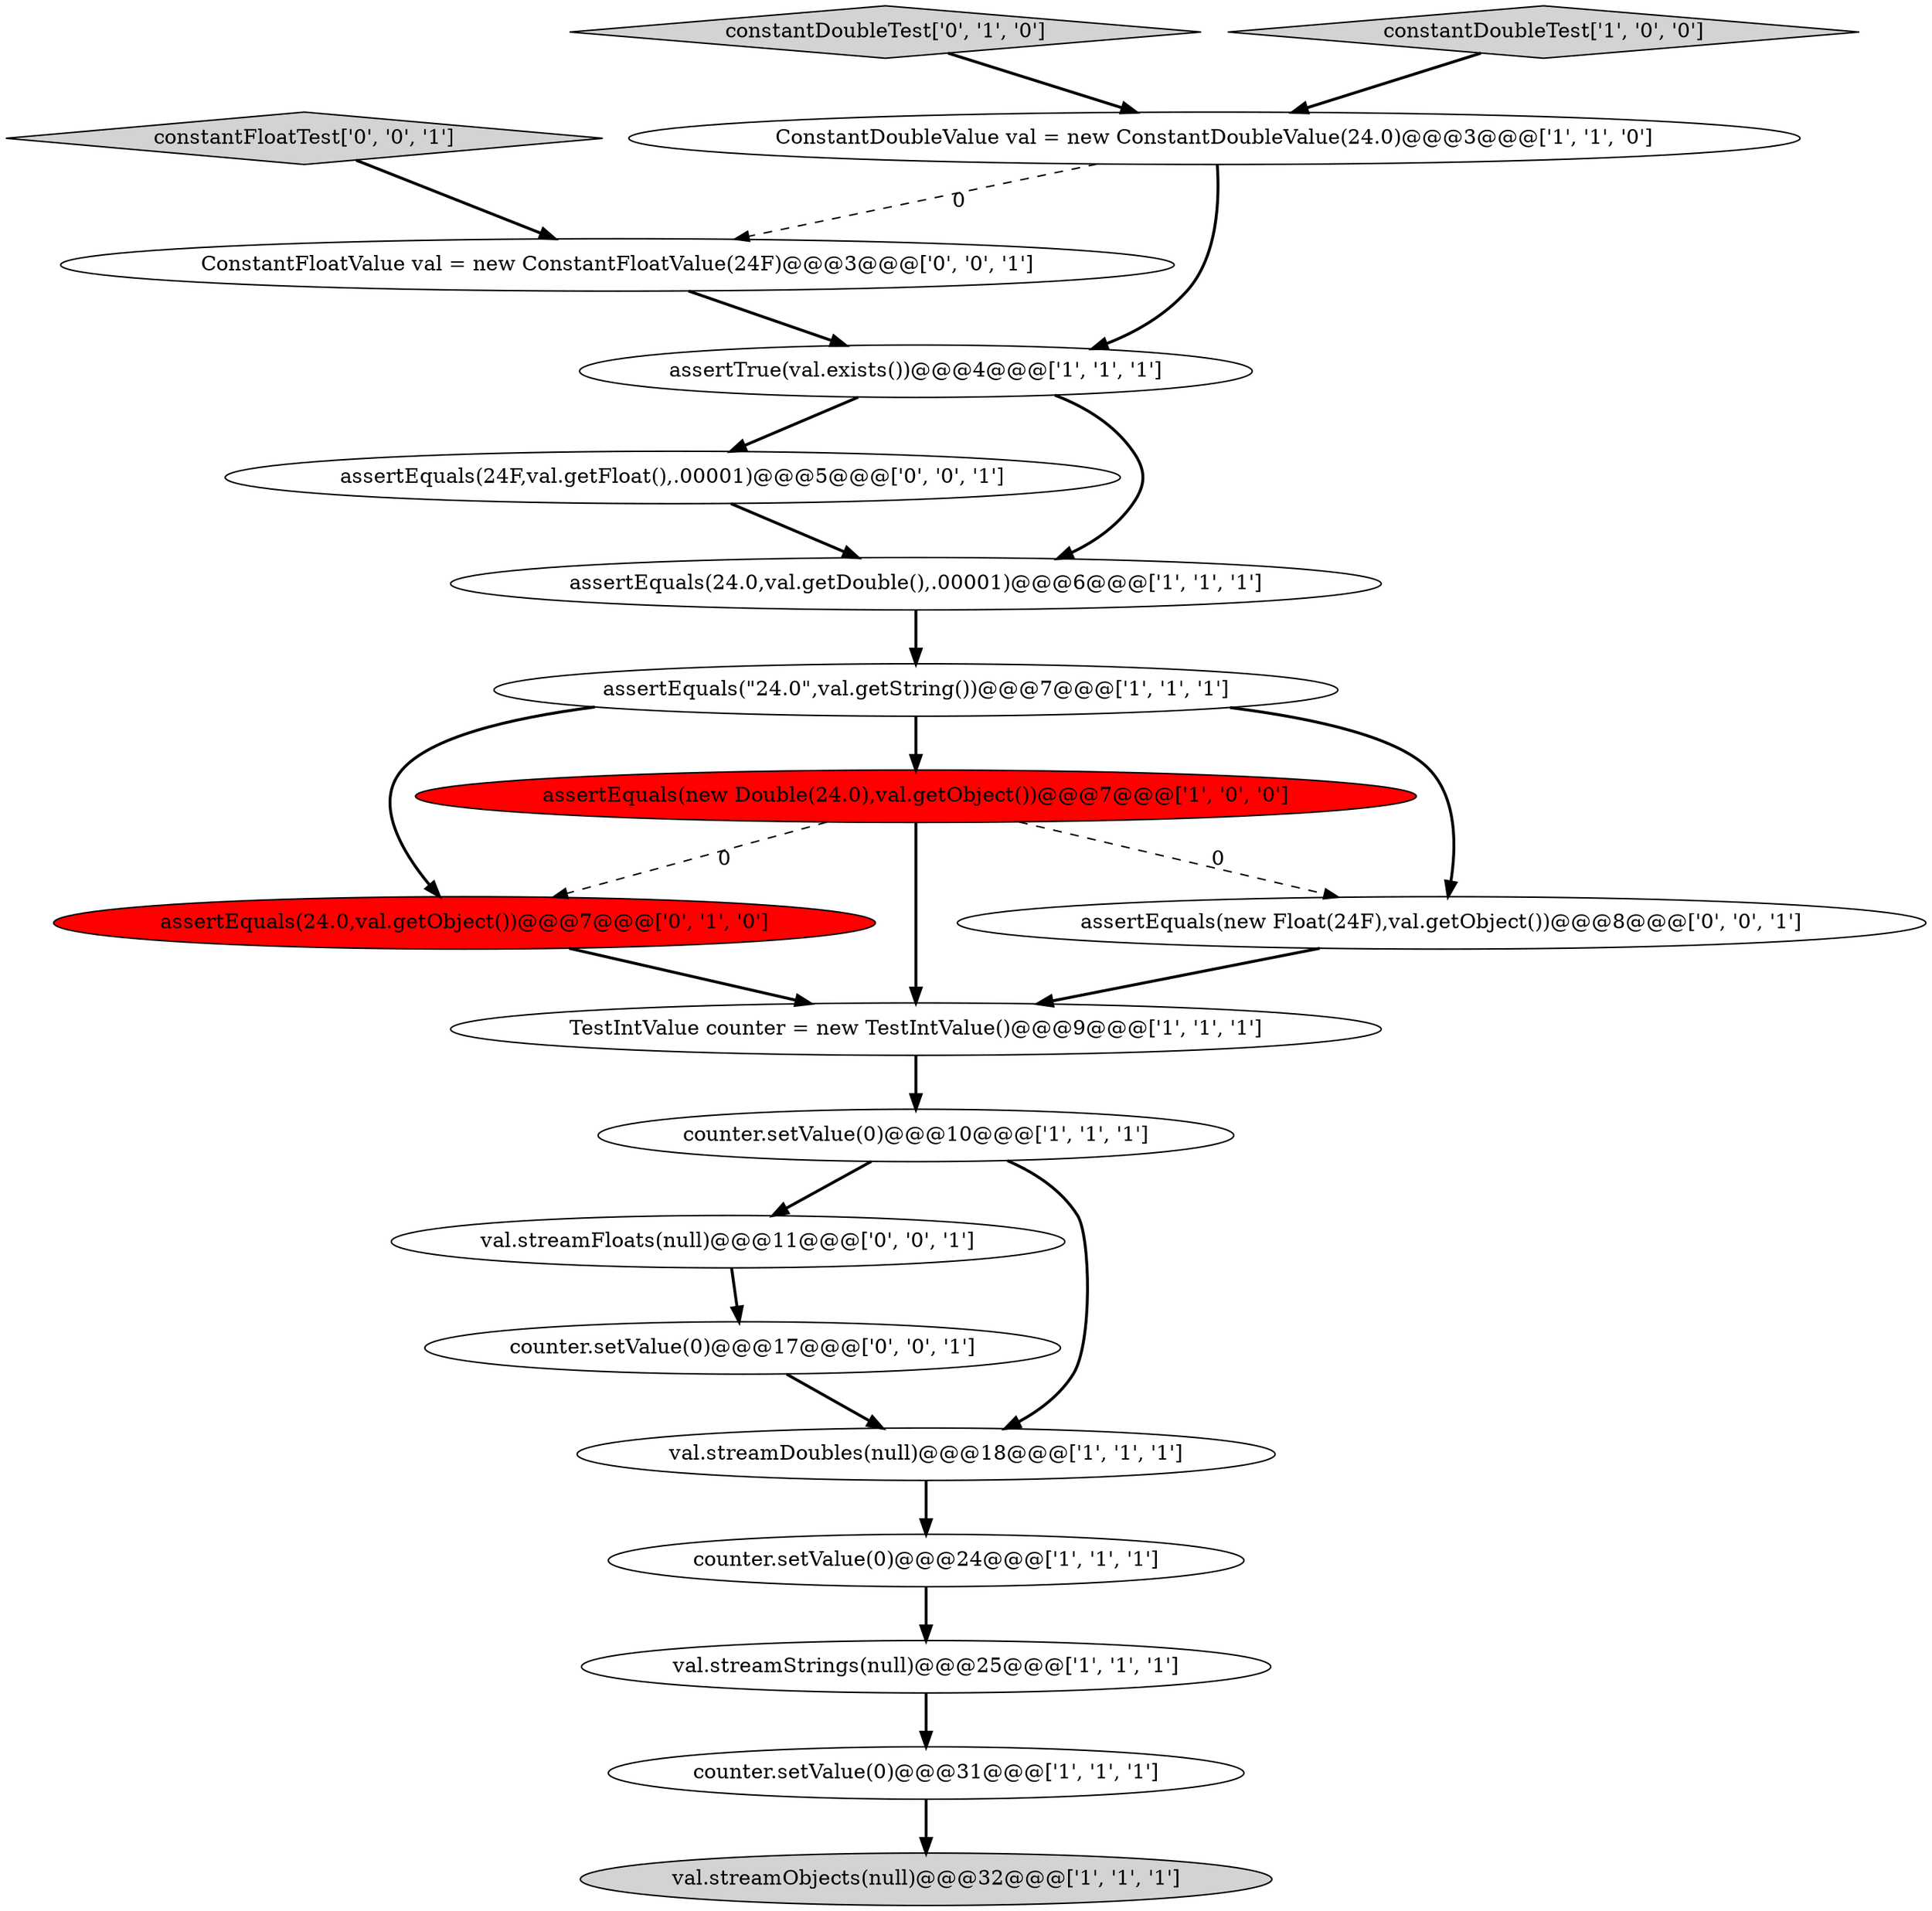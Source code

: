 digraph {
17 [style = filled, label = "assertEquals(24F,val.getFloat(),.00001)@@@5@@@['0', '0', '1']", fillcolor = white, shape = ellipse image = "AAA0AAABBB3BBB"];
16 [style = filled, label = "constantFloatTest['0', '0', '1']", fillcolor = lightgray, shape = diamond image = "AAA0AAABBB3BBB"];
3 [style = filled, label = "val.streamObjects(null)@@@32@@@['1', '1', '1']", fillcolor = lightgray, shape = ellipse image = "AAA0AAABBB1BBB"];
11 [style = filled, label = "counter.setValue(0)@@@31@@@['1', '1', '1']", fillcolor = white, shape = ellipse image = "AAA0AAABBB1BBB"];
9 [style = filled, label = "counter.setValue(0)@@@10@@@['1', '1', '1']", fillcolor = white, shape = ellipse image = "AAA0AAABBB1BBB"];
0 [style = filled, label = "val.streamStrings(null)@@@25@@@['1', '1', '1']", fillcolor = white, shape = ellipse image = "AAA0AAABBB1BBB"];
2 [style = filled, label = "ConstantDoubleValue val = new ConstantDoubleValue(24.0)@@@3@@@['1', '1', '0']", fillcolor = white, shape = ellipse image = "AAA0AAABBB1BBB"];
8 [style = filled, label = "assertEquals(new Double(24.0),val.getObject())@@@7@@@['1', '0', '0']", fillcolor = red, shape = ellipse image = "AAA1AAABBB1BBB"];
6 [style = filled, label = "counter.setValue(0)@@@24@@@['1', '1', '1']", fillcolor = white, shape = ellipse image = "AAA0AAABBB1BBB"];
10 [style = filled, label = "assertTrue(val.exists())@@@4@@@['1', '1', '1']", fillcolor = white, shape = ellipse image = "AAA0AAABBB1BBB"];
14 [style = filled, label = "constantDoubleTest['0', '1', '0']", fillcolor = lightgray, shape = diamond image = "AAA0AAABBB2BBB"];
5 [style = filled, label = "constantDoubleTest['1', '0', '0']", fillcolor = lightgray, shape = diamond image = "AAA0AAABBB1BBB"];
13 [style = filled, label = "assertEquals(24.0,val.getObject())@@@7@@@['0', '1', '0']", fillcolor = red, shape = ellipse image = "AAA1AAABBB2BBB"];
20 [style = filled, label = "counter.setValue(0)@@@17@@@['0', '0', '1']", fillcolor = white, shape = ellipse image = "AAA0AAABBB3BBB"];
19 [style = filled, label = "val.streamFloats(null)@@@11@@@['0', '0', '1']", fillcolor = white, shape = ellipse image = "AAA0AAABBB3BBB"];
4 [style = filled, label = "TestIntValue counter = new TestIntValue()@@@9@@@['1', '1', '1']", fillcolor = white, shape = ellipse image = "AAA0AAABBB1BBB"];
12 [style = filled, label = "assertEquals(\"24.0\",val.getString())@@@7@@@['1', '1', '1']", fillcolor = white, shape = ellipse image = "AAA0AAABBB1BBB"];
1 [style = filled, label = "val.streamDoubles(null)@@@18@@@['1', '1', '1']", fillcolor = white, shape = ellipse image = "AAA0AAABBB1BBB"];
7 [style = filled, label = "assertEquals(24.0,val.getDouble(),.00001)@@@6@@@['1', '1', '1']", fillcolor = white, shape = ellipse image = "AAA0AAABBB1BBB"];
18 [style = filled, label = "assertEquals(new Float(24F),val.getObject())@@@8@@@['0', '0', '1']", fillcolor = white, shape = ellipse image = "AAA0AAABBB3BBB"];
15 [style = filled, label = "ConstantFloatValue val = new ConstantFloatValue(24F)@@@3@@@['0', '0', '1']", fillcolor = white, shape = ellipse image = "AAA0AAABBB3BBB"];
4->9 [style = bold, label=""];
16->15 [style = bold, label=""];
15->10 [style = bold, label=""];
7->12 [style = bold, label=""];
19->20 [style = bold, label=""];
0->11 [style = bold, label=""];
10->17 [style = bold, label=""];
6->0 [style = bold, label=""];
20->1 [style = bold, label=""];
2->10 [style = bold, label=""];
10->7 [style = bold, label=""];
8->13 [style = dashed, label="0"];
2->15 [style = dashed, label="0"];
17->7 [style = bold, label=""];
12->13 [style = bold, label=""];
5->2 [style = bold, label=""];
1->6 [style = bold, label=""];
18->4 [style = bold, label=""];
11->3 [style = bold, label=""];
12->8 [style = bold, label=""];
12->18 [style = bold, label=""];
9->19 [style = bold, label=""];
8->18 [style = dashed, label="0"];
14->2 [style = bold, label=""];
8->4 [style = bold, label=""];
9->1 [style = bold, label=""];
13->4 [style = bold, label=""];
}
